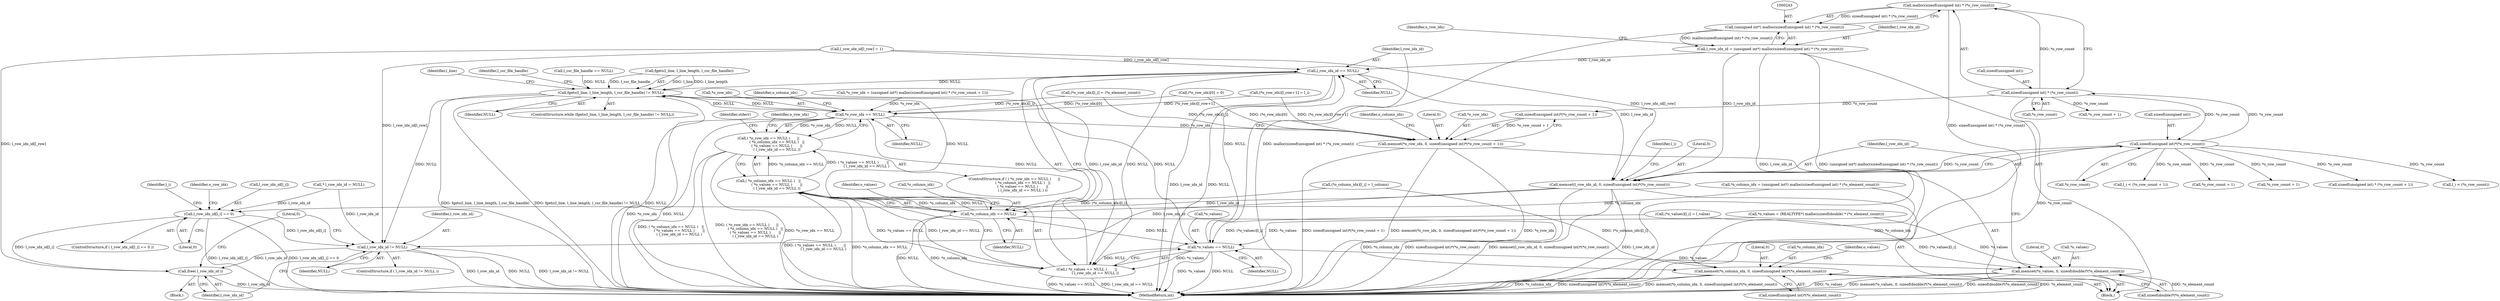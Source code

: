 digraph "0_libxsmm_151481489192e6d1997f8bde52c5c425ea41741d_0@API" {
"1000244" [label="(Call,malloc(sizeof(unsigned int) * (*o_row_count)))"];
"1000245" [label="(Call,sizeof(unsigned int) * (*o_row_count))"];
"1000308" [label="(Call,sizeof(unsigned int)*(*o_row_count))"];
"1000242" [label="(Call,(unsigned int*) malloc(sizeof(unsigned int) * (*o_row_count)))"];
"1000240" [label="(Call,l_row_idx_id = (unsigned int*) malloc(sizeof(unsigned int) * (*o_row_count)))"];
"1000266" [label="(Call,l_row_idx_id == NULL)"];
"1000161" [label="(Call,fgets(l_line, l_line_length, l_csr_file_handle) != NULL)"];
"1000252" [label="(Call,*o_row_idx == NULL)"];
"1000251" [label="(Call,( *o_row_idx == NULL )      ||\n               ( *o_column_idx == NULL )   ||\n               ( *o_values == NULL )       ||\n               ( l_row_idx_id == NULL ))"];
"1000257" [label="(Call,*o_column_idx == NULL)"];
"1000256" [label="(Call,( *o_column_idx == NULL )   ||\n               ( *o_values == NULL )       ||\n               ( l_row_idx_id == NULL ))"];
"1000262" [label="(Call,*o_values == NULL)"];
"1000261" [label="(Call,( *o_values == NULL )       ||\n               ( l_row_idx_id == NULL ))"];
"1000296" [label="(Call,memset(*o_values, 0, sizeof(double)*(*o_element_count)))"];
"1000287" [label="(Call,memset(*o_column_idx, 0, sizeof(unsigned int)*(*o_element_count)))"];
"1000276" [label="(Call,memset(*o_row_idx, 0, sizeof(unsigned int)*(*o_row_count + 1)))"];
"1000451" [label="(Call,l_row_idx_id != NULL)"];
"1000455" [label="(Call,free( l_row_idx_id ))"];
"1000305" [label="(Call,memset(l_row_idx_id, 0, sizeof(unsigned int)*(*o_row_count)))"];
"1000433" [label="(Call,l_row_idx_id[l_i] == 0)"];
"1000222" [label="(Call,sizeof(unsigned int) * (*o_row_count + 1))"];
"1000458" [label="(Literal,0)"];
"1000240" [label="(Call,l_row_idx_id = (unsigned int*) malloc(sizeof(unsigned int) * (*o_row_count)))"];
"1000425" [label="(Call,l_i < (*o_row_count))"];
"1000266" [label="(Call,l_row_idx_id == NULL)"];
"1000262" [label="(Call,*o_values == NULL)"];
"1000205" [label="(Call,*o_column_idx = (unsigned int*) malloc(sizeof(unsigned int) * (*o_element_count)))"];
"1000454" [label="(Block,)"];
"1000291" [label="(Call,sizeof(unsigned int)*(*o_element_count))"];
"1000257" [label="(Call,*o_column_idx == NULL)"];
"1000300" [label="(Call,sizeof(double)*(*o_element_count))"];
"1000432" [label="(ControlStructure,if ( l_row_idx_id[l_i] == 0 ))"];
"1000309" [label="(Call,sizeof(unsigned int))"];
"1000166" [label="(Identifier,NULL)"];
"1000287" [label="(Call,memset(*o_column_idx, 0, sizeof(unsigned int)*(*o_element_count)))"];
"1000271" [label="(Identifier,stderr)"];
"1000290" [label="(Literal,0)"];
"1000311" [label="(Call,*o_row_count)"];
"1000256" [label="(Call,( *o_column_idx == NULL )   ||\n               ( *o_values == NULL )       ||\n               ( l_row_idx_id == NULL ))"];
"1000250" [label="(ControlStructure,if ( ( *o_row_idx == NULL )      ||\n               ( *o_column_idx == NULL )   ||\n               ( *o_values == NULL )       ||\n               ( l_row_idx_id == NULL ) ))"];
"1000280" [label="(Call,sizeof(unsigned int)*(*o_row_count + 1))"];
"1000258" [label="(Call,*o_column_idx)"];
"1000263" [label="(Call,*o_values)"];
"1000241" [label="(Identifier,l_row_idx_id)"];
"1000255" [label="(Identifier,NULL)"];
"1000459" [label="(MethodReturn,int)"];
"1000450" [label="(ControlStructure,if ( l_row_idx_id != NULL ))"];
"1000246" [label="(Call,sizeof(unsigned int))"];
"1000380" [label="(Call,(*o_column_idx)[l_i] = l_column)"];
"1000289" [label="(Identifier,o_column_idx)"];
"1000137" [label="(Call,* l_row_idx_id = NULL)"];
"1000162" [label="(Call,fgets(l_line, l_line_length, l_csr_file_handle))"];
"1000276" [label="(Call,memset(*o_row_idx, 0, sizeof(unsigned int)*(*o_row_count + 1)))"];
"1000204" [label="(Block,)"];
"1000308" [label="(Call,sizeof(unsigned int)*(*o_row_count))"];
"1000171" [label="(Identifier,l_line)"];
"1000267" [label="(Identifier,l_row_idx_id)"];
"1000455" [label="(Call,free( l_row_idx_id ))"];
"1000394" [label="(Call,l_row_idx_id[l_row] = 1)"];
"1000453" [label="(Identifier,NULL)"];
"1000288" [label="(Call,*o_column_idx)"];
"1000437" [label="(Literal,0)"];
"1000317" [label="(Call,l_i < (*o_row_count + 1))"];
"1000216" [label="(Call,*o_row_idx = (unsigned int*) malloc(sizeof(unsigned int) * (*o_row_count + 1)))"];
"1000242" [label="(Call,(unsigned int*) malloc(sizeof(unsigned int) * (*o_row_count)))"];
"1000399" [label="(Call,(*o_row_idx)[l_row+1] = l_i)"];
"1000244" [label="(Call,malloc(sizeof(unsigned int) * (*o_row_count)))"];
"1000306" [label="(Identifier,l_row_idx_id)"];
"1000430" [label="(Identifier,l_i)"];
"1000452" [label="(Identifier,l_row_idx_id)"];
"1000248" [label="(Call,*o_row_count)"];
"1000254" [label="(Identifier,o_row_idx)"];
"1000261" [label="(Call,( *o_values == NULL )       ||\n               ( l_row_idx_id == NULL ))"];
"1000251" [label="(Call,( *o_row_idx == NULL )      ||\n               ( *o_column_idx == NULL )   ||\n               ( *o_values == NULL )       ||\n               ( l_row_idx_id == NULL ))"];
"1000298" [label="(Identifier,o_values)"];
"1000451" [label="(Call,l_row_idx_id != NULL)"];
"1000408" [label="(Identifier,l_csr_file_handle)"];
"1000299" [label="(Literal,0)"];
"1000283" [label="(Call,*o_row_count + 1)"];
"1000264" [label="(Identifier,o_values)"];
"1000278" [label="(Identifier,o_row_idx)"];
"1000161" [label="(Call,fgets(l_line, l_line_length, l_csr_file_handle) != NULL)"];
"1000150" [label="(Call,l_csr_file_handle == NULL)"];
"1000253" [label="(Call,*o_row_idx)"];
"1000305" [label="(Call,memset(l_row_idx_id, 0, sizeof(unsigned int)*(*o_row_count)))"];
"1000319" [label="(Call,*o_row_count + 1)"];
"1000268" [label="(Identifier,NULL)"];
"1000296" [label="(Call,memset(*o_values, 0, sizeof(double)*(*o_element_count)))"];
"1000307" [label="(Literal,0)"];
"1000265" [label="(Identifier,NULL)"];
"1000245" [label="(Call,sizeof(unsigned int) * (*o_row_count))"];
"1000433" [label="(Call,l_row_idx_id[l_i] == 0)"];
"1000442" [label="(Identifier,o_row_idx)"];
"1000252" [label="(Call,*o_row_idx == NULL)"];
"1000434" [label="(Call,l_row_idx_id[l_i])"];
"1000456" [label="(Identifier,l_row_idx_id)"];
"1000315" [label="(Identifier,l_i)"];
"1000229" [label="(Call,*o_values = (REALTYPE*) malloc(sizeof(double) * (*o_element_count)))"];
"1000225" [label="(Call,*o_row_count + 1)"];
"1000259" [label="(Identifier,o_column_idx)"];
"1000386" [label="(Call,(*o_values)[l_i] = l_value)"];
"1000325" [label="(Call,(*o_row_idx)[l_i] = (*o_element_count))"];
"1000279" [label="(Literal,0)"];
"1000332" [label="(Call,(*o_row_idx)[0] = 0)"];
"1000297" [label="(Call,*o_values)"];
"1000160" [label="(ControlStructure,while (fgets(l_line, l_line_length, l_csr_file_handle) != NULL))"];
"1000260" [label="(Identifier,NULL)"];
"1000277" [label="(Call,*o_row_idx)"];
"1000244" -> "1000242"  [label="AST: "];
"1000244" -> "1000245"  [label="CFG: "];
"1000245" -> "1000244"  [label="AST: "];
"1000242" -> "1000244"  [label="CFG: "];
"1000244" -> "1000459"  [label="DDG: sizeof(unsigned int) * (*o_row_count)"];
"1000244" -> "1000242"  [label="DDG: sizeof(unsigned int) * (*o_row_count)"];
"1000245" -> "1000244"  [label="DDG: *o_row_count"];
"1000245" -> "1000248"  [label="CFG: "];
"1000246" -> "1000245"  [label="AST: "];
"1000248" -> "1000245"  [label="AST: "];
"1000245" -> "1000459"  [label="DDG: *o_row_count"];
"1000308" -> "1000245"  [label="DDG: *o_row_count"];
"1000245" -> "1000280"  [label="DDG: *o_row_count"];
"1000245" -> "1000283"  [label="DDG: *o_row_count"];
"1000245" -> "1000308"  [label="DDG: *o_row_count"];
"1000308" -> "1000305"  [label="AST: "];
"1000308" -> "1000311"  [label="CFG: "];
"1000309" -> "1000308"  [label="AST: "];
"1000311" -> "1000308"  [label="AST: "];
"1000305" -> "1000308"  [label="CFG: "];
"1000308" -> "1000222"  [label="DDG: *o_row_count"];
"1000308" -> "1000225"  [label="DDG: *o_row_count"];
"1000308" -> "1000305"  [label="DDG: *o_row_count"];
"1000308" -> "1000317"  [label="DDG: *o_row_count"];
"1000308" -> "1000319"  [label="DDG: *o_row_count"];
"1000308" -> "1000425"  [label="DDG: *o_row_count"];
"1000242" -> "1000240"  [label="AST: "];
"1000243" -> "1000242"  [label="AST: "];
"1000240" -> "1000242"  [label="CFG: "];
"1000242" -> "1000459"  [label="DDG: malloc(sizeof(unsigned int) * (*o_row_count))"];
"1000242" -> "1000240"  [label="DDG: malloc(sizeof(unsigned int) * (*o_row_count))"];
"1000240" -> "1000204"  [label="AST: "];
"1000241" -> "1000240"  [label="AST: "];
"1000254" -> "1000240"  [label="CFG: "];
"1000240" -> "1000459"  [label="DDG: (unsigned int*) malloc(sizeof(unsigned int) * (*o_row_count))"];
"1000240" -> "1000459"  [label="DDG: l_row_idx_id"];
"1000240" -> "1000266"  [label="DDG: l_row_idx_id"];
"1000240" -> "1000305"  [label="DDG: l_row_idx_id"];
"1000266" -> "1000261"  [label="AST: "];
"1000266" -> "1000268"  [label="CFG: "];
"1000267" -> "1000266"  [label="AST: "];
"1000268" -> "1000266"  [label="AST: "];
"1000261" -> "1000266"  [label="CFG: "];
"1000266" -> "1000459"  [label="DDG: l_row_idx_id"];
"1000266" -> "1000459"  [label="DDG: NULL"];
"1000266" -> "1000161"  [label="DDG: NULL"];
"1000266" -> "1000261"  [label="DDG: l_row_idx_id"];
"1000266" -> "1000261"  [label="DDG: NULL"];
"1000394" -> "1000266"  [label="DDG: l_row_idx_id[l_row]"];
"1000262" -> "1000266"  [label="DDG: NULL"];
"1000266" -> "1000305"  [label="DDG: l_row_idx_id"];
"1000161" -> "1000160"  [label="AST: "];
"1000161" -> "1000166"  [label="CFG: "];
"1000162" -> "1000161"  [label="AST: "];
"1000166" -> "1000161"  [label="AST: "];
"1000171" -> "1000161"  [label="CFG: "];
"1000408" -> "1000161"  [label="CFG: "];
"1000161" -> "1000459"  [label="DDG: NULL"];
"1000161" -> "1000459"  [label="DDG: fgets(l_line, l_line_length, l_csr_file_handle)"];
"1000161" -> "1000459"  [label="DDG: fgets(l_line, l_line_length, l_csr_file_handle) != NULL"];
"1000162" -> "1000161"  [label="DDG: l_line"];
"1000162" -> "1000161"  [label="DDG: l_line_length"];
"1000162" -> "1000161"  [label="DDG: l_csr_file_handle"];
"1000257" -> "1000161"  [label="DDG: NULL"];
"1000252" -> "1000161"  [label="DDG: NULL"];
"1000150" -> "1000161"  [label="DDG: NULL"];
"1000262" -> "1000161"  [label="DDG: NULL"];
"1000161" -> "1000252"  [label="DDG: NULL"];
"1000161" -> "1000451"  [label="DDG: NULL"];
"1000252" -> "1000251"  [label="AST: "];
"1000252" -> "1000255"  [label="CFG: "];
"1000253" -> "1000252"  [label="AST: "];
"1000255" -> "1000252"  [label="AST: "];
"1000259" -> "1000252"  [label="CFG: "];
"1000251" -> "1000252"  [label="CFG: "];
"1000252" -> "1000459"  [label="DDG: *o_row_idx"];
"1000252" -> "1000459"  [label="DDG: NULL"];
"1000252" -> "1000251"  [label="DDG: *o_row_idx"];
"1000252" -> "1000251"  [label="DDG: NULL"];
"1000325" -> "1000252"  [label="DDG: (*o_row_idx)[l_i]"];
"1000332" -> "1000252"  [label="DDG: (*o_row_idx)[0]"];
"1000216" -> "1000252"  [label="DDG: *o_row_idx"];
"1000399" -> "1000252"  [label="DDG: (*o_row_idx)[l_row+1]"];
"1000252" -> "1000257"  [label="DDG: NULL"];
"1000252" -> "1000276"  [label="DDG: *o_row_idx"];
"1000251" -> "1000250"  [label="AST: "];
"1000251" -> "1000256"  [label="CFG: "];
"1000256" -> "1000251"  [label="AST: "];
"1000271" -> "1000251"  [label="CFG: "];
"1000278" -> "1000251"  [label="CFG: "];
"1000251" -> "1000459"  [label="DDG: ( *o_row_idx == NULL )      ||\n               ( *o_column_idx == NULL )   ||\n               ( *o_values == NULL )       ||\n               ( l_row_idx_id == NULL )"];
"1000251" -> "1000459"  [label="DDG: *o_row_idx == NULL"];
"1000251" -> "1000459"  [label="DDG: ( *o_column_idx == NULL )   ||\n               ( *o_values == NULL )       ||\n               ( l_row_idx_id == NULL )"];
"1000256" -> "1000251"  [label="DDG: *o_column_idx == NULL"];
"1000256" -> "1000251"  [label="DDG: ( *o_values == NULL )       ||\n               ( l_row_idx_id == NULL )"];
"1000257" -> "1000256"  [label="AST: "];
"1000257" -> "1000260"  [label="CFG: "];
"1000258" -> "1000257"  [label="AST: "];
"1000260" -> "1000257"  [label="AST: "];
"1000264" -> "1000257"  [label="CFG: "];
"1000256" -> "1000257"  [label="CFG: "];
"1000257" -> "1000459"  [label="DDG: NULL"];
"1000257" -> "1000459"  [label="DDG: *o_column_idx"];
"1000257" -> "1000256"  [label="DDG: *o_column_idx"];
"1000257" -> "1000256"  [label="DDG: NULL"];
"1000205" -> "1000257"  [label="DDG: *o_column_idx"];
"1000380" -> "1000257"  [label="DDG: (*o_column_idx)[l_i]"];
"1000257" -> "1000262"  [label="DDG: NULL"];
"1000257" -> "1000287"  [label="DDG: *o_column_idx"];
"1000256" -> "1000261"  [label="CFG: "];
"1000261" -> "1000256"  [label="AST: "];
"1000256" -> "1000459"  [label="DDG: *o_column_idx == NULL"];
"1000256" -> "1000459"  [label="DDG: ( *o_values == NULL )       ||\n               ( l_row_idx_id == NULL )"];
"1000261" -> "1000256"  [label="DDG: *o_values == NULL"];
"1000261" -> "1000256"  [label="DDG: l_row_idx_id == NULL"];
"1000262" -> "1000261"  [label="AST: "];
"1000262" -> "1000265"  [label="CFG: "];
"1000263" -> "1000262"  [label="AST: "];
"1000265" -> "1000262"  [label="AST: "];
"1000267" -> "1000262"  [label="CFG: "];
"1000261" -> "1000262"  [label="CFG: "];
"1000262" -> "1000459"  [label="DDG: NULL"];
"1000262" -> "1000459"  [label="DDG: *o_values"];
"1000262" -> "1000261"  [label="DDG: *o_values"];
"1000262" -> "1000261"  [label="DDG: NULL"];
"1000386" -> "1000262"  [label="DDG: (*o_values)[l_i]"];
"1000229" -> "1000262"  [label="DDG: *o_values"];
"1000262" -> "1000296"  [label="DDG: *o_values"];
"1000261" -> "1000459"  [label="DDG: l_row_idx_id == NULL"];
"1000261" -> "1000459"  [label="DDG: *o_values == NULL"];
"1000296" -> "1000204"  [label="AST: "];
"1000296" -> "1000300"  [label="CFG: "];
"1000297" -> "1000296"  [label="AST: "];
"1000299" -> "1000296"  [label="AST: "];
"1000300" -> "1000296"  [label="AST: "];
"1000306" -> "1000296"  [label="CFG: "];
"1000296" -> "1000459"  [label="DDG: memset(*o_values, 0, sizeof(double)*(*o_element_count))"];
"1000296" -> "1000459"  [label="DDG: sizeof(double)*(*o_element_count)"];
"1000296" -> "1000459"  [label="DDG: *o_values"];
"1000386" -> "1000296"  [label="DDG: (*o_values)[l_i]"];
"1000229" -> "1000296"  [label="DDG: *o_values"];
"1000300" -> "1000296"  [label="DDG: *o_element_count"];
"1000287" -> "1000204"  [label="AST: "];
"1000287" -> "1000291"  [label="CFG: "];
"1000288" -> "1000287"  [label="AST: "];
"1000290" -> "1000287"  [label="AST: "];
"1000291" -> "1000287"  [label="AST: "];
"1000298" -> "1000287"  [label="CFG: "];
"1000287" -> "1000459"  [label="DDG: sizeof(unsigned int)*(*o_element_count)"];
"1000287" -> "1000459"  [label="DDG: memset(*o_column_idx, 0, sizeof(unsigned int)*(*o_element_count))"];
"1000287" -> "1000459"  [label="DDG: *o_column_idx"];
"1000205" -> "1000287"  [label="DDG: *o_column_idx"];
"1000380" -> "1000287"  [label="DDG: (*o_column_idx)[l_i]"];
"1000291" -> "1000287"  [label="DDG: *o_element_count"];
"1000276" -> "1000204"  [label="AST: "];
"1000276" -> "1000280"  [label="CFG: "];
"1000277" -> "1000276"  [label="AST: "];
"1000279" -> "1000276"  [label="AST: "];
"1000280" -> "1000276"  [label="AST: "];
"1000289" -> "1000276"  [label="CFG: "];
"1000276" -> "1000459"  [label="DDG: sizeof(unsigned int)*(*o_row_count + 1)"];
"1000276" -> "1000459"  [label="DDG: memset(*o_row_idx, 0, sizeof(unsigned int)*(*o_row_count + 1))"];
"1000276" -> "1000459"  [label="DDG: *o_row_idx"];
"1000325" -> "1000276"  [label="DDG: (*o_row_idx)[l_i]"];
"1000332" -> "1000276"  [label="DDG: (*o_row_idx)[0]"];
"1000399" -> "1000276"  [label="DDG: (*o_row_idx)[l_row+1]"];
"1000280" -> "1000276"  [label="DDG: *o_row_count + 1"];
"1000451" -> "1000450"  [label="AST: "];
"1000451" -> "1000453"  [label="CFG: "];
"1000452" -> "1000451"  [label="AST: "];
"1000453" -> "1000451"  [label="AST: "];
"1000456" -> "1000451"  [label="CFG: "];
"1000458" -> "1000451"  [label="CFG: "];
"1000451" -> "1000459"  [label="DDG: l_row_idx_id"];
"1000451" -> "1000459"  [label="DDG: NULL"];
"1000451" -> "1000459"  [label="DDG: l_row_idx_id != NULL"];
"1000433" -> "1000451"  [label="DDG: l_row_idx_id[l_i]"];
"1000305" -> "1000451"  [label="DDG: l_row_idx_id"];
"1000137" -> "1000451"  [label="DDG: l_row_idx_id"];
"1000394" -> "1000451"  [label="DDG: l_row_idx_id[l_row]"];
"1000451" -> "1000455"  [label="DDG: l_row_idx_id"];
"1000455" -> "1000454"  [label="AST: "];
"1000455" -> "1000456"  [label="CFG: "];
"1000456" -> "1000455"  [label="AST: "];
"1000458" -> "1000455"  [label="CFG: "];
"1000455" -> "1000459"  [label="DDG: l_row_idx_id"];
"1000433" -> "1000455"  [label="DDG: l_row_idx_id[l_i]"];
"1000394" -> "1000455"  [label="DDG: l_row_idx_id[l_row]"];
"1000305" -> "1000204"  [label="AST: "];
"1000306" -> "1000305"  [label="AST: "];
"1000307" -> "1000305"  [label="AST: "];
"1000315" -> "1000305"  [label="CFG: "];
"1000305" -> "1000459"  [label="DDG: memset(l_row_idx_id, 0, sizeof(unsigned int)*(*o_row_count))"];
"1000305" -> "1000459"  [label="DDG: l_row_idx_id"];
"1000305" -> "1000459"  [label="DDG: sizeof(unsigned int)*(*o_row_count)"];
"1000394" -> "1000305"  [label="DDG: l_row_idx_id[l_row]"];
"1000305" -> "1000433"  [label="DDG: l_row_idx_id"];
"1000433" -> "1000432"  [label="AST: "];
"1000433" -> "1000437"  [label="CFG: "];
"1000434" -> "1000433"  [label="AST: "];
"1000437" -> "1000433"  [label="AST: "];
"1000442" -> "1000433"  [label="CFG: "];
"1000430" -> "1000433"  [label="CFG: "];
"1000433" -> "1000459"  [label="DDG: l_row_idx_id[l_i]"];
"1000433" -> "1000459"  [label="DDG: l_row_idx_id[l_i] == 0"];
"1000137" -> "1000433"  [label="DDG: l_row_idx_id"];
}
